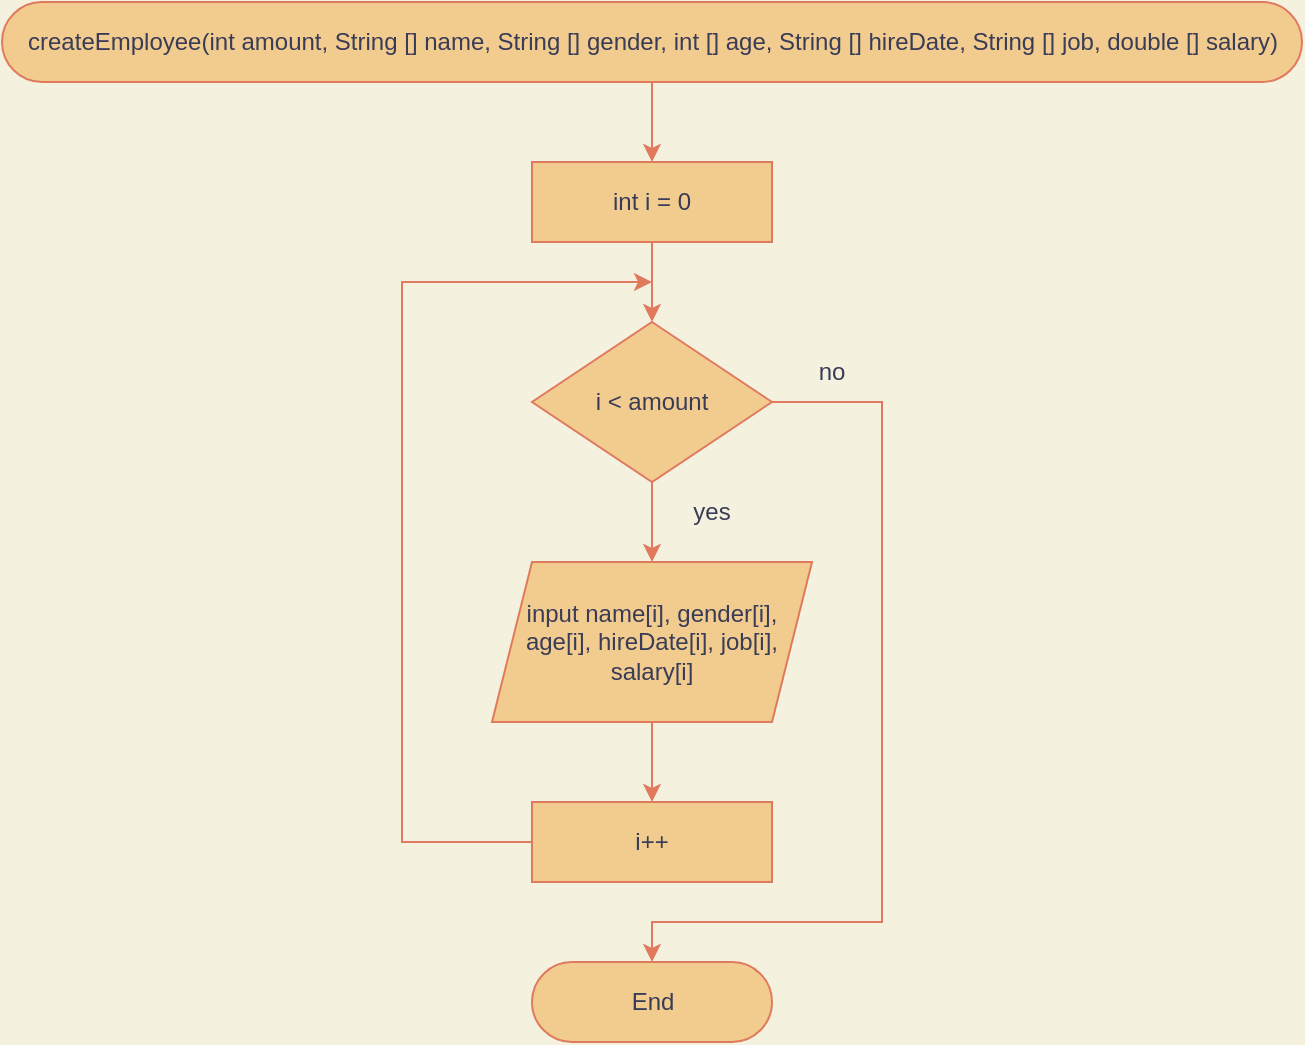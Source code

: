 <mxfile version="20.3.0" type="device"><diagram id="FVoeNDJ1AlmMrAnopbxg" name="Page-1"><mxGraphModel dx="956" dy="624" grid="1" gridSize="10" guides="1" tooltips="1" connect="1" arrows="1" fold="1" page="1" pageScale="1" pageWidth="850" pageHeight="1100" background="#F4F1DE" math="0" shadow="0"><root><mxCell id="0"/><mxCell id="1" parent="0"/><mxCell id="ktR7p5lPNpX_oqY-z0ZZ-1" value="createEmployee(int amount, String [] name, String [] gender, int [] age, String [] hireDate, String [] job, double [] salary)" style="html=1;dashed=0;whitespace=wrap;shape=mxgraph.dfd.start;fillColor=#F2CC8F;strokeColor=#E07A5F;fontColor=#393C56;" vertex="1" parent="1"><mxGeometry x="80" y="40" width="650" height="40" as="geometry"/></mxCell><mxCell id="ktR7p5lPNpX_oqY-z0ZZ-2" value="int i = 0" style="rounded=0;whiteSpace=wrap;html=1;fillColor=#F2CC8F;strokeColor=#E07A5F;fontColor=#393C56;" vertex="1" parent="1"><mxGeometry x="345" y="120" width="120" height="40" as="geometry"/></mxCell><mxCell id="ktR7p5lPNpX_oqY-z0ZZ-3" value="i &amp;lt; amount" style="rhombus;whiteSpace=wrap;html=1;fillColor=#F2CC8F;strokeColor=#E07A5F;fontColor=#393C56;" vertex="1" parent="1"><mxGeometry x="345" y="200" width="120" height="80" as="geometry"/></mxCell><mxCell id="ktR7p5lPNpX_oqY-z0ZZ-4" value="" style="endArrow=classic;html=1;rounded=0;exitX=0.5;exitY=0.5;exitDx=0;exitDy=20;exitPerimeter=0;entryX=0.5;entryY=0;entryDx=0;entryDy=0;labelBackgroundColor=#F4F1DE;strokeColor=#E07A5F;fontColor=#393C56;" edge="1" parent="1" source="ktR7p5lPNpX_oqY-z0ZZ-1" target="ktR7p5lPNpX_oqY-z0ZZ-2"><mxGeometry width="50" height="50" relative="1" as="geometry"><mxPoint x="70" y="200" as="sourcePoint"/><mxPoint x="230" y="100" as="targetPoint"/></mxGeometry></mxCell><mxCell id="ktR7p5lPNpX_oqY-z0ZZ-6" value="input name[i], gender[i], age[i], hireDate[i], job[i], salary[i]" style="shape=parallelogram;perimeter=parallelogramPerimeter;whiteSpace=wrap;html=1;fixedSize=1;fillColor=#F2CC8F;strokeColor=#E07A5F;fontColor=#393C56;" vertex="1" parent="1"><mxGeometry x="325" y="320" width="160" height="80" as="geometry"/></mxCell><mxCell id="ktR7p5lPNpX_oqY-z0ZZ-7" value="i++" style="rounded=0;whiteSpace=wrap;html=1;fillColor=#F2CC8F;strokeColor=#E07A5F;fontColor=#393C56;" vertex="1" parent="1"><mxGeometry x="345" y="440" width="120" height="40" as="geometry"/></mxCell><mxCell id="ktR7p5lPNpX_oqY-z0ZZ-8" value="" style="endArrow=classic;html=1;rounded=0;entryX=0.5;entryY=0.5;entryDx=0;entryDy=-20;entryPerimeter=0;exitX=1;exitY=0.5;exitDx=0;exitDy=0;labelBackgroundColor=#F4F1DE;strokeColor=#E07A5F;fontColor=#393C56;" edge="1" parent="1" source="ktR7p5lPNpX_oqY-z0ZZ-3" target="ktR7p5lPNpX_oqY-z0ZZ-12"><mxGeometry width="50" height="50" relative="1" as="geometry"><mxPoint x="220" y="440" as="sourcePoint"/><mxPoint x="270" y="390" as="targetPoint"/><Array as="points"><mxPoint x="520" y="240"/><mxPoint x="520" y="500"/><mxPoint x="405" y="500"/></Array></mxGeometry></mxCell><mxCell id="ktR7p5lPNpX_oqY-z0ZZ-9" value="" style="endArrow=classic;html=1;rounded=0;entryX=0.5;entryY=0;entryDx=0;entryDy=0;exitX=0.5;exitY=1;exitDx=0;exitDy=0;labelBackgroundColor=#F4F1DE;strokeColor=#E07A5F;fontColor=#393C56;" edge="1" parent="1" source="ktR7p5lPNpX_oqY-z0ZZ-6" target="ktR7p5lPNpX_oqY-z0ZZ-7"><mxGeometry width="50" height="50" relative="1" as="geometry"><mxPoint x="160" y="290" as="sourcePoint"/><mxPoint x="210" y="240" as="targetPoint"/></mxGeometry></mxCell><mxCell id="ktR7p5lPNpX_oqY-z0ZZ-10" value="" style="endArrow=classic;html=1;rounded=0;entryX=0.5;entryY=0;entryDx=0;entryDy=0;exitX=0.5;exitY=1;exitDx=0;exitDy=0;labelBackgroundColor=#F4F1DE;strokeColor=#E07A5F;fontColor=#393C56;" edge="1" parent="1" source="ktR7p5lPNpX_oqY-z0ZZ-3" target="ktR7p5lPNpX_oqY-z0ZZ-6"><mxGeometry width="50" height="50" relative="1" as="geometry"><mxPoint x="170" y="300" as="sourcePoint"/><mxPoint x="220" y="250" as="targetPoint"/></mxGeometry></mxCell><mxCell id="ktR7p5lPNpX_oqY-z0ZZ-11" value="" style="endArrow=classic;html=1;rounded=0;entryX=0.5;entryY=0;entryDx=0;entryDy=0;exitX=0.5;exitY=1;exitDx=0;exitDy=0;labelBackgroundColor=#F4F1DE;strokeColor=#E07A5F;fontColor=#393C56;" edge="1" parent="1" source="ktR7p5lPNpX_oqY-z0ZZ-2" target="ktR7p5lPNpX_oqY-z0ZZ-3"><mxGeometry width="50" height="50" relative="1" as="geometry"><mxPoint x="180" y="310" as="sourcePoint"/><mxPoint x="230" y="260" as="targetPoint"/></mxGeometry></mxCell><mxCell id="ktR7p5lPNpX_oqY-z0ZZ-12" value="End" style="html=1;dashed=0;whitespace=wrap;shape=mxgraph.dfd.start;fillColor=#F2CC8F;strokeColor=#E07A5F;fontColor=#393C56;" vertex="1" parent="1"><mxGeometry x="345" y="520" width="120" height="40" as="geometry"/></mxCell><mxCell id="ktR7p5lPNpX_oqY-z0ZZ-13" value="" style="endArrow=classic;html=1;rounded=0;exitX=0;exitY=0.5;exitDx=0;exitDy=0;labelBackgroundColor=#F4F1DE;strokeColor=#E07A5F;fontColor=#393C56;" edge="1" parent="1" source="ktR7p5lPNpX_oqY-z0ZZ-7"><mxGeometry width="50" height="50" relative="1" as="geometry"><mxPoint x="140" y="400" as="sourcePoint"/><mxPoint x="405" y="180" as="targetPoint"/><Array as="points"><mxPoint x="280" y="460"/><mxPoint x="280" y="180"/></Array></mxGeometry></mxCell><mxCell id="ktR7p5lPNpX_oqY-z0ZZ-14" value="yes" style="text;html=1;strokeColor=none;fillColor=none;align=center;verticalAlign=middle;whiteSpace=wrap;rounded=0;fontColor=#393C56;" vertex="1" parent="1"><mxGeometry x="405" y="280" width="60" height="30" as="geometry"/></mxCell><mxCell id="ktR7p5lPNpX_oqY-z0ZZ-15" value="no" style="text;html=1;strokeColor=none;fillColor=none;align=center;verticalAlign=middle;whiteSpace=wrap;rounded=0;fontColor=#393C56;" vertex="1" parent="1"><mxGeometry x="465" y="210" width="60" height="30" as="geometry"/></mxCell></root></mxGraphModel></diagram></mxfile>
